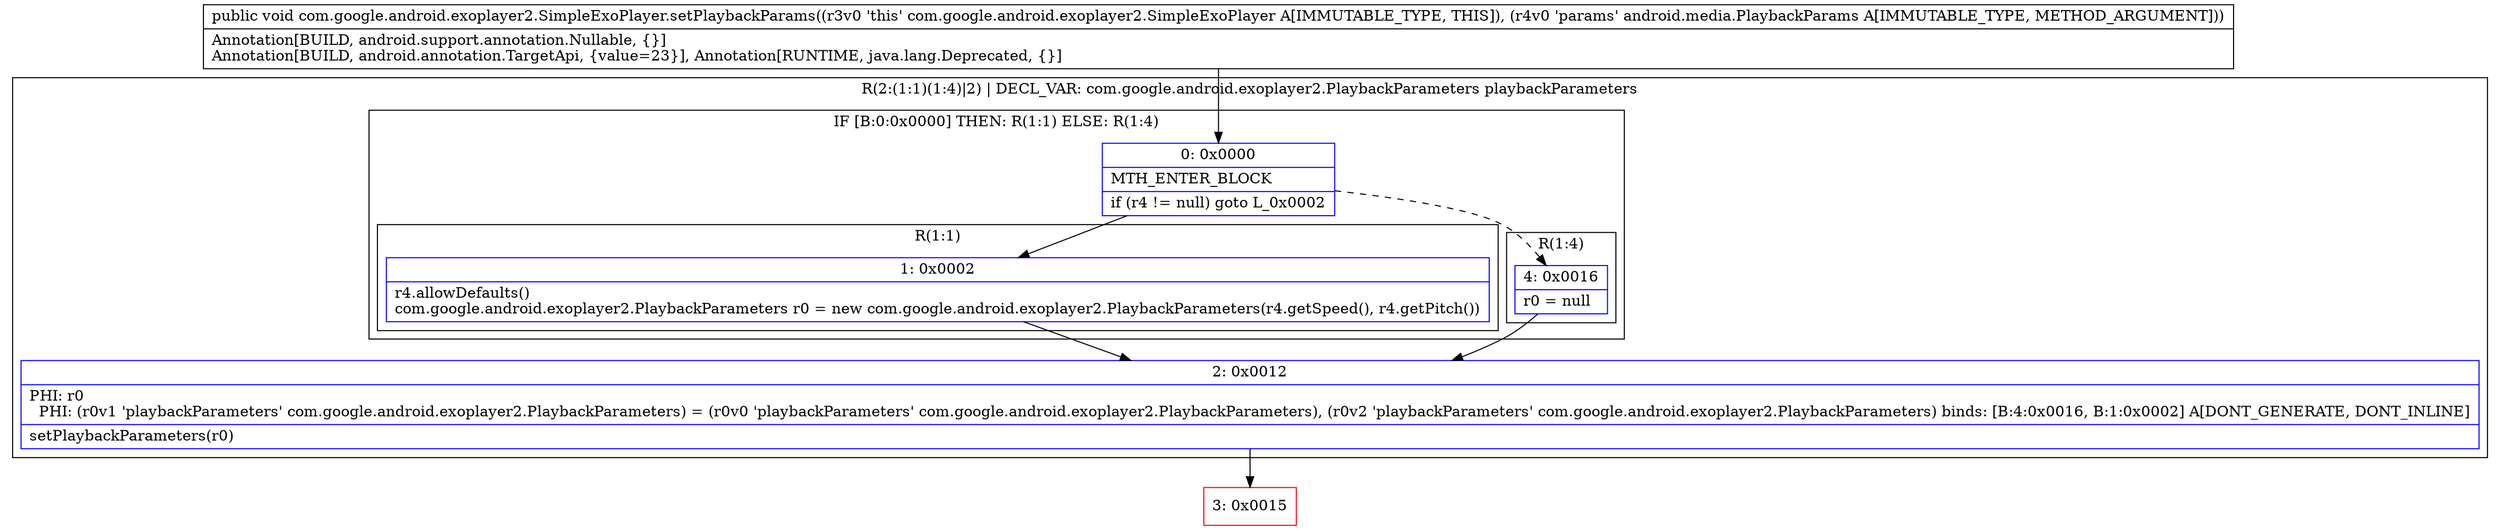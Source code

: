 digraph "CFG forcom.google.android.exoplayer2.SimpleExoPlayer.setPlaybackParams(Landroid\/media\/PlaybackParams;)V" {
subgraph cluster_Region_1968248223 {
label = "R(2:(1:1)(1:4)|2) | DECL_VAR: com.google.android.exoplayer2.PlaybackParameters playbackParameters\l";
node [shape=record,color=blue];
subgraph cluster_IfRegion_270981110 {
label = "IF [B:0:0x0000] THEN: R(1:1) ELSE: R(1:4)";
node [shape=record,color=blue];
Node_0 [shape=record,label="{0\:\ 0x0000|MTH_ENTER_BLOCK\l|if (r4 != null) goto L_0x0002\l}"];
subgraph cluster_Region_469535947 {
label = "R(1:1)";
node [shape=record,color=blue];
Node_1 [shape=record,label="{1\:\ 0x0002|r4.allowDefaults()\lcom.google.android.exoplayer2.PlaybackParameters r0 = new com.google.android.exoplayer2.PlaybackParameters(r4.getSpeed(), r4.getPitch())\l}"];
}
subgraph cluster_Region_377873962 {
label = "R(1:4)";
node [shape=record,color=blue];
Node_4 [shape=record,label="{4\:\ 0x0016|r0 = null\l}"];
}
}
Node_2 [shape=record,label="{2\:\ 0x0012|PHI: r0 \l  PHI: (r0v1 'playbackParameters' com.google.android.exoplayer2.PlaybackParameters) = (r0v0 'playbackParameters' com.google.android.exoplayer2.PlaybackParameters), (r0v2 'playbackParameters' com.google.android.exoplayer2.PlaybackParameters) binds: [B:4:0x0016, B:1:0x0002] A[DONT_GENERATE, DONT_INLINE]\l|setPlaybackParameters(r0)\l}"];
}
Node_3 [shape=record,color=red,label="{3\:\ 0x0015}"];
MethodNode[shape=record,label="{public void com.google.android.exoplayer2.SimpleExoPlayer.setPlaybackParams((r3v0 'this' com.google.android.exoplayer2.SimpleExoPlayer A[IMMUTABLE_TYPE, THIS]), (r4v0 'params' android.media.PlaybackParams A[IMMUTABLE_TYPE, METHOD_ARGUMENT]))  | Annotation[BUILD, android.support.annotation.Nullable, \{\}]\lAnnotation[BUILD, android.annotation.TargetApi, \{value=23\}], Annotation[RUNTIME, java.lang.Deprecated, \{\}]\l}"];
MethodNode -> Node_0;
Node_0 -> Node_1;
Node_0 -> Node_4[style=dashed];
Node_1 -> Node_2;
Node_4 -> Node_2;
Node_2 -> Node_3;
}

